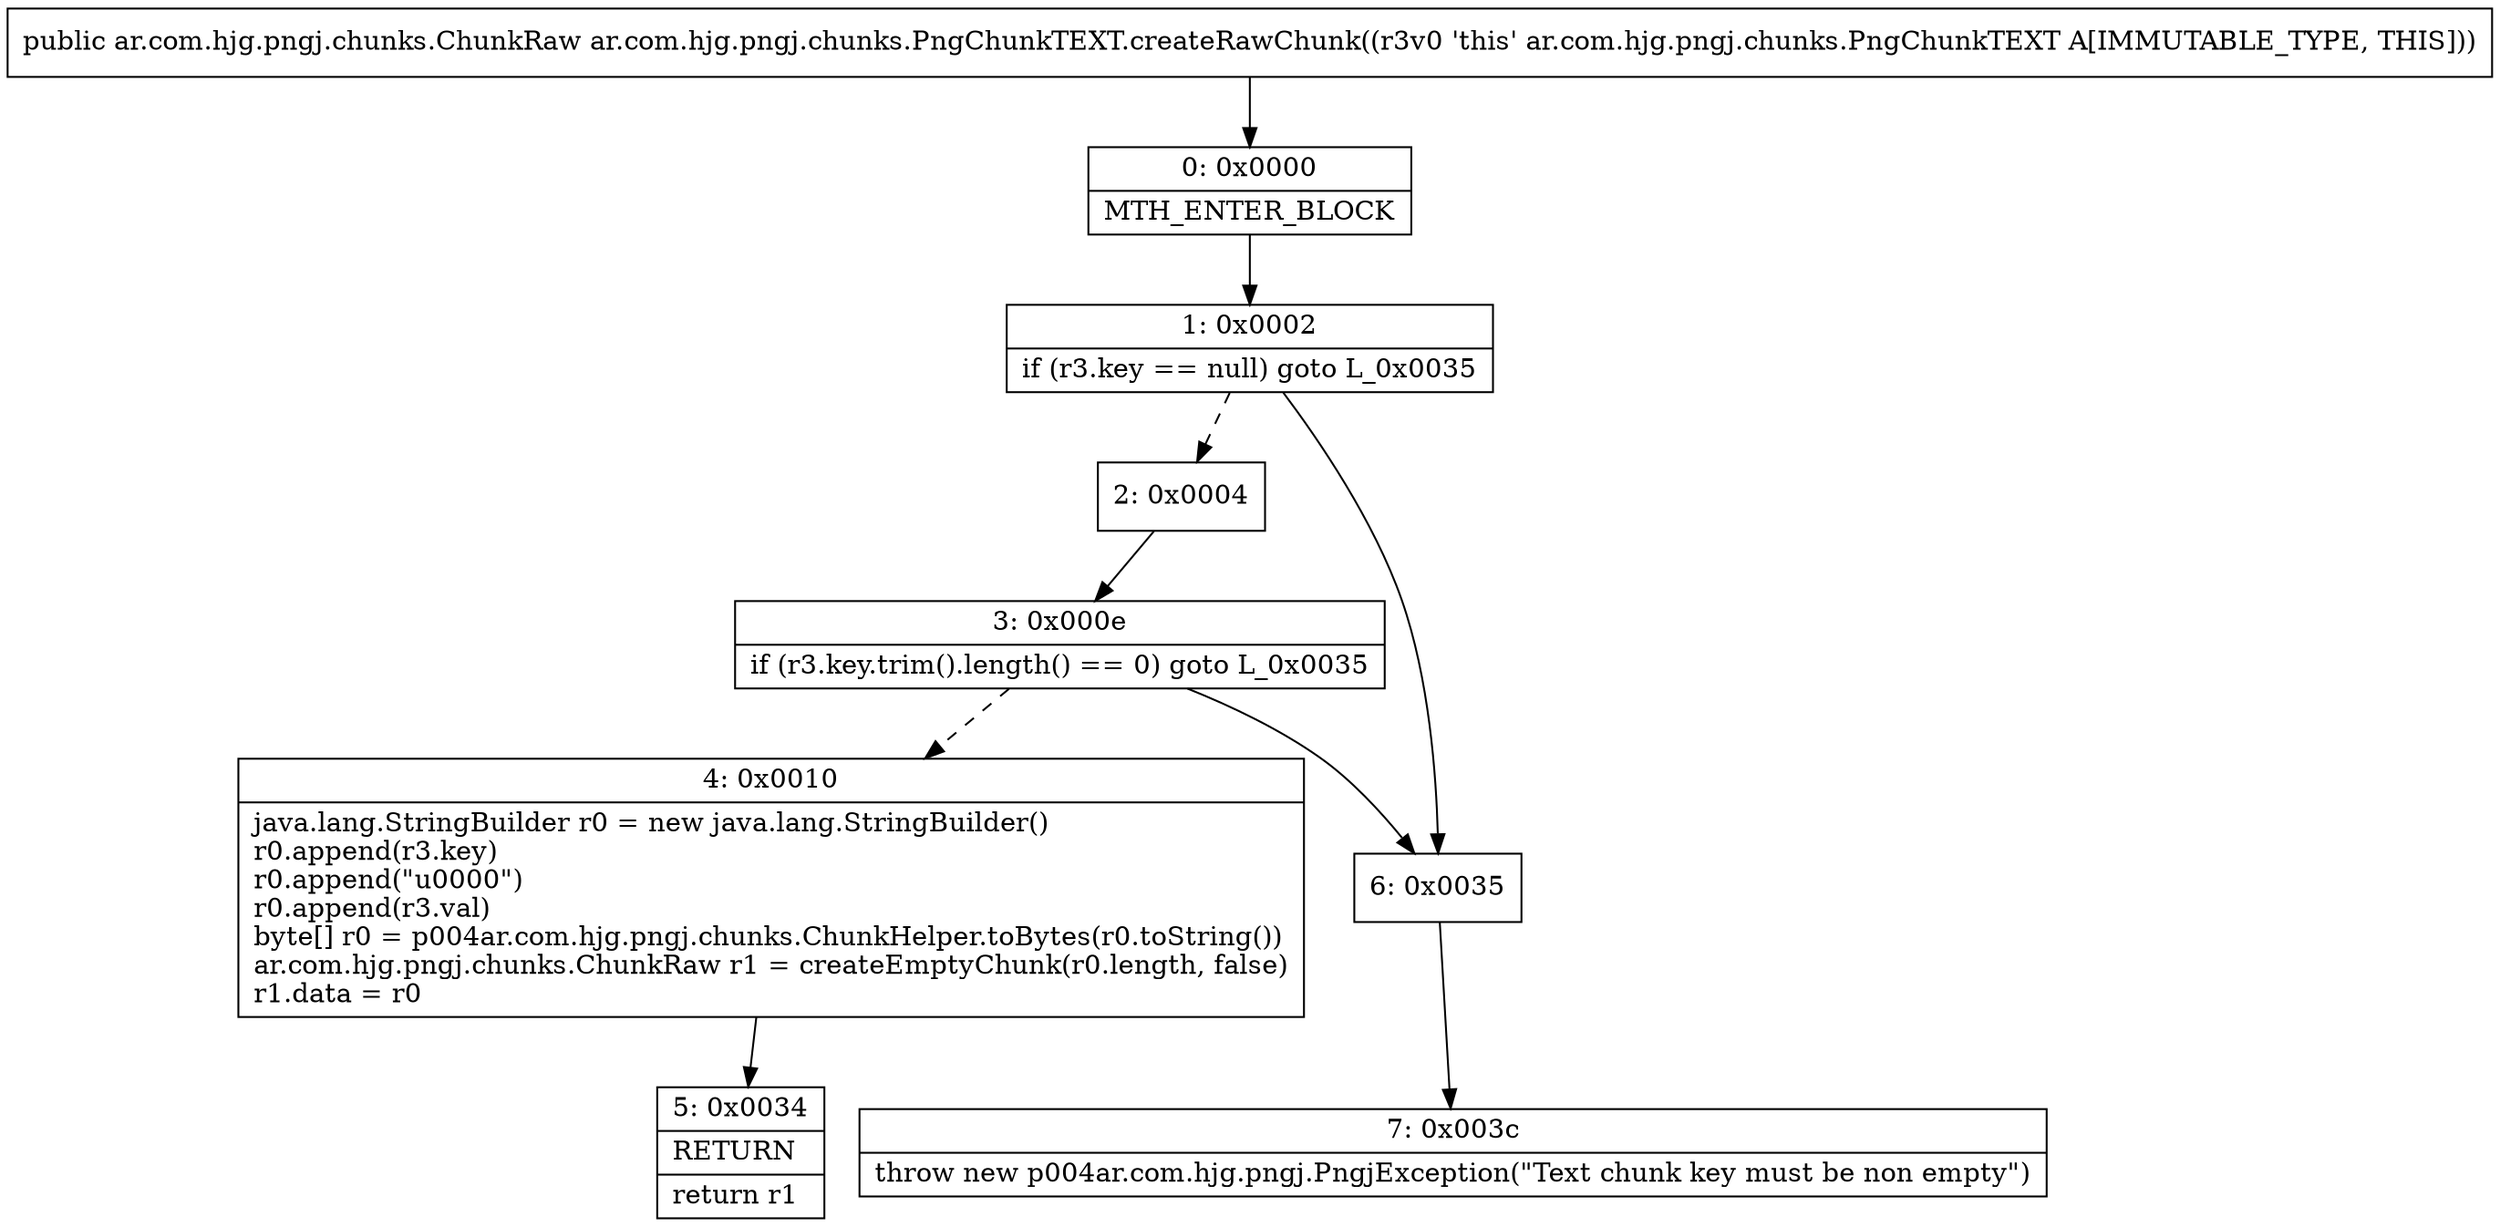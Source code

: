 digraph "CFG forar.com.hjg.pngj.chunks.PngChunkTEXT.createRawChunk()Lar\/com\/hjg\/pngj\/chunks\/ChunkRaw;" {
Node_0 [shape=record,label="{0\:\ 0x0000|MTH_ENTER_BLOCK\l}"];
Node_1 [shape=record,label="{1\:\ 0x0002|if (r3.key == null) goto L_0x0035\l}"];
Node_2 [shape=record,label="{2\:\ 0x0004}"];
Node_3 [shape=record,label="{3\:\ 0x000e|if (r3.key.trim().length() == 0) goto L_0x0035\l}"];
Node_4 [shape=record,label="{4\:\ 0x0010|java.lang.StringBuilder r0 = new java.lang.StringBuilder()\lr0.append(r3.key)\lr0.append(\"u0000\")\lr0.append(r3.val)\lbyte[] r0 = p004ar.com.hjg.pngj.chunks.ChunkHelper.toBytes(r0.toString())\lar.com.hjg.pngj.chunks.ChunkRaw r1 = createEmptyChunk(r0.length, false)\lr1.data = r0\l}"];
Node_5 [shape=record,label="{5\:\ 0x0034|RETURN\l|return r1\l}"];
Node_6 [shape=record,label="{6\:\ 0x0035}"];
Node_7 [shape=record,label="{7\:\ 0x003c|throw new p004ar.com.hjg.pngj.PngjException(\"Text chunk key must be non empty\")\l}"];
MethodNode[shape=record,label="{public ar.com.hjg.pngj.chunks.ChunkRaw ar.com.hjg.pngj.chunks.PngChunkTEXT.createRawChunk((r3v0 'this' ar.com.hjg.pngj.chunks.PngChunkTEXT A[IMMUTABLE_TYPE, THIS])) }"];
MethodNode -> Node_0;
Node_0 -> Node_1;
Node_1 -> Node_2[style=dashed];
Node_1 -> Node_6;
Node_2 -> Node_3;
Node_3 -> Node_4[style=dashed];
Node_3 -> Node_6;
Node_4 -> Node_5;
Node_6 -> Node_7;
}

